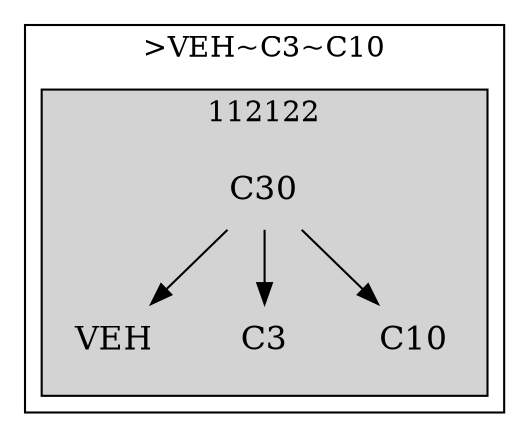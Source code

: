 strict digraph FirstlevelCluster {
	labelloc = "t";
	compound = false;
	subgraph cluster_0 {
	label= ">VEH~C3~C10";
		subgraph	cluster_2 {
		label = "112122";
			style = filled;
			node	[label = VEH, shape = plaintext, fontsize = 16] VEH2;
			node	[label = C3, shape = plaintext, fontsize = 16] C32;
			node	[label = C10, shape = plaintext, fontsize = 16] C102;
			node	[label = C30, shape = plaintext, fontsize = 16] C302;
			C302->VEH2;C302->C32;C302->C102;			}
}}